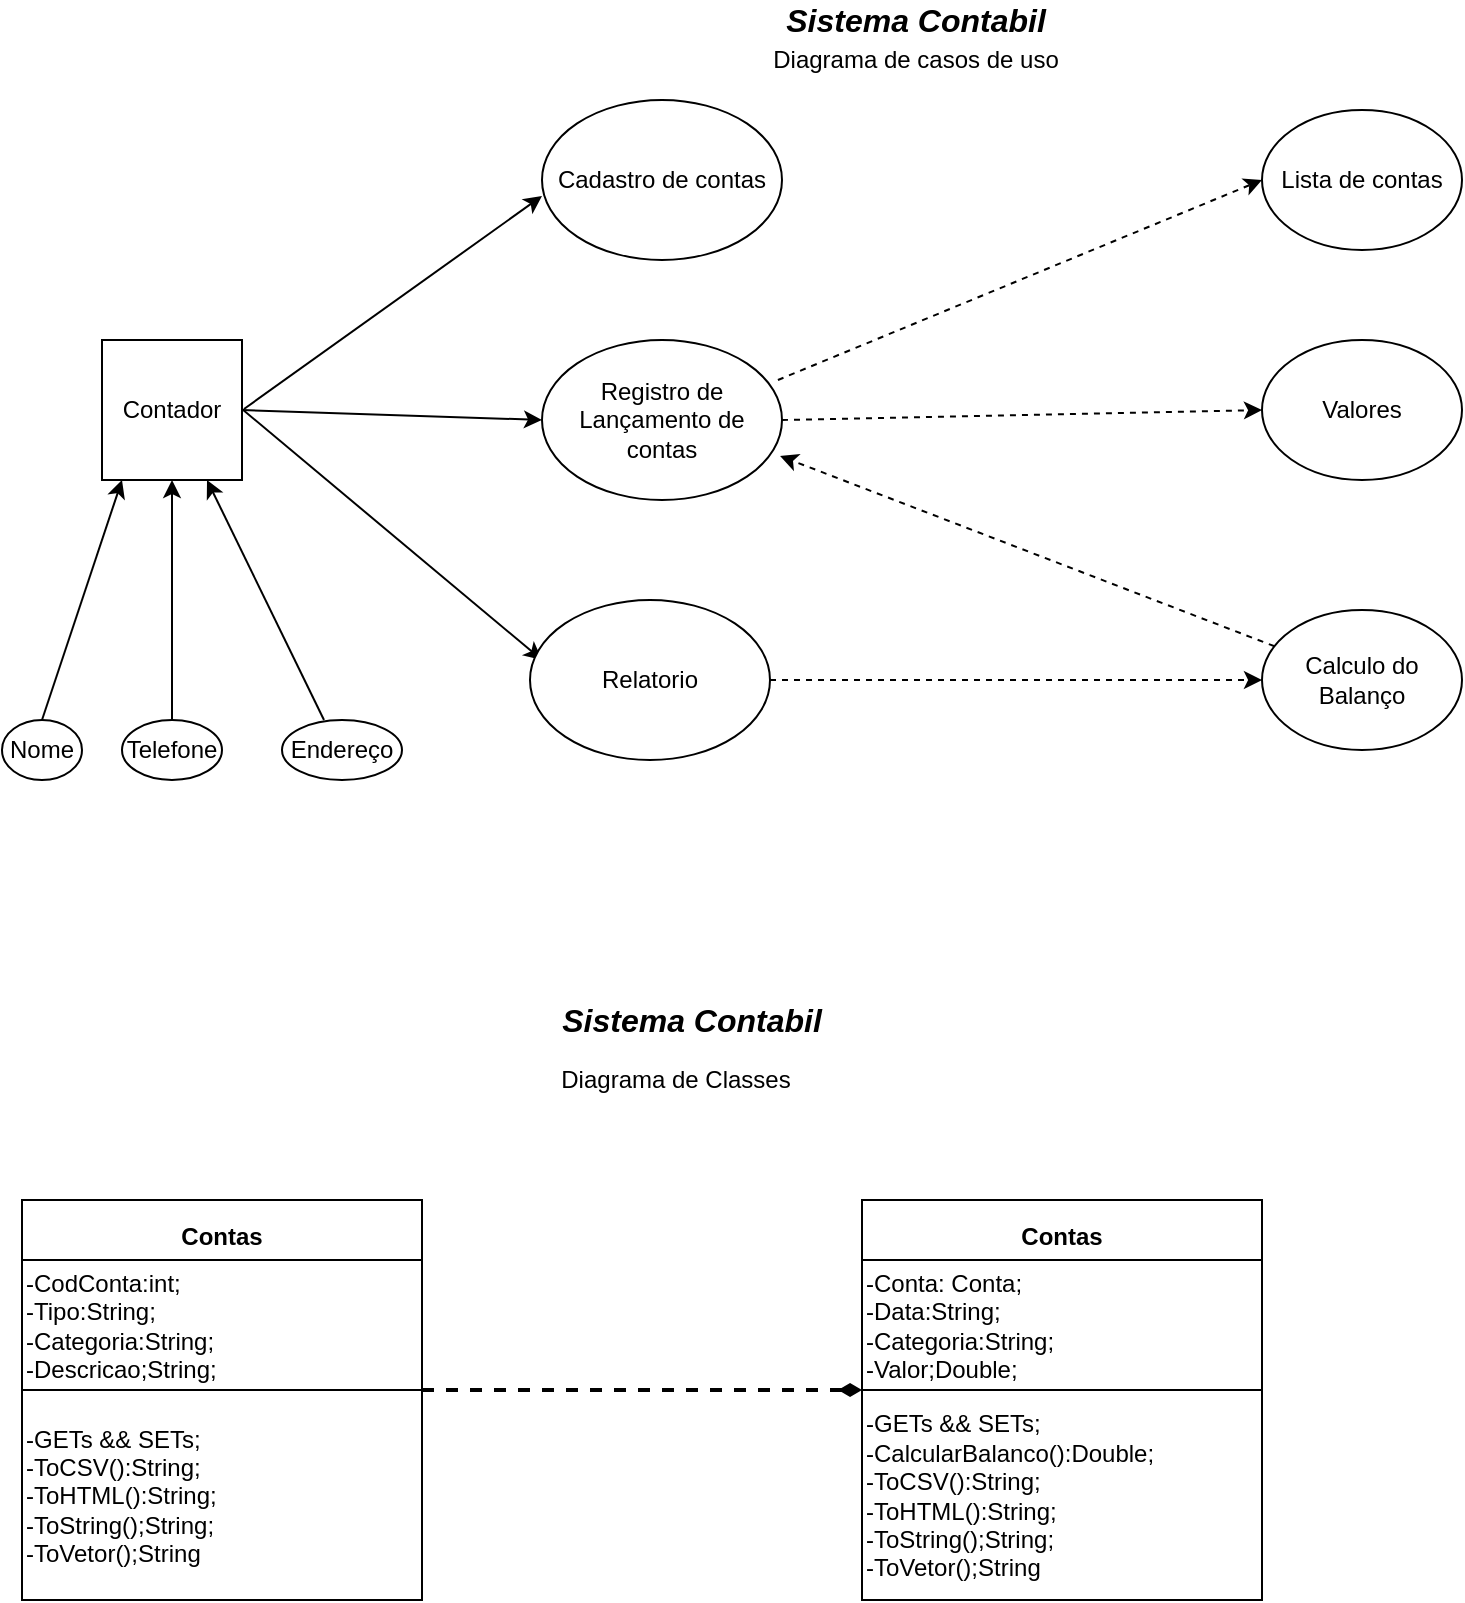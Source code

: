 <mxfile version="13.6.6" type="device"><diagram id="Zo3B1BsB5EFjL4G6R71N" name="Page-1"><mxGraphModel dx="1132" dy="433" grid="1" gridSize="10" guides="1" tooltips="1" connect="1" arrows="1" fold="1" page="1" pageScale="1" pageWidth="827" pageHeight="1169" math="0" shadow="0"><root><mxCell id="0"/><mxCell id="1" parent="0"/><mxCell id="85mOF8cBka4iexHty-9I-1" value="&lt;font style=&quot;font-size: 16px&quot;&gt;&lt;b&gt;&lt;i&gt;Sistema Contabil&lt;/i&gt;&lt;/b&gt;&lt;/font&gt;" style="text;html=1;strokeColor=none;fillColor=none;align=center;verticalAlign=middle;whiteSpace=wrap;rounded=0;" parent="1" vertex="1"><mxGeometry x="394" y="10" width="186" height="20" as="geometry"/></mxCell><mxCell id="85mOF8cBka4iexHty-9I-2" value="Contador" style="whiteSpace=wrap;html=1;aspect=fixed;" parent="1" vertex="1"><mxGeometry x="80" y="180" width="70" height="70" as="geometry"/></mxCell><mxCell id="85mOF8cBka4iexHty-9I-3" value="Nome" style="ellipse;whiteSpace=wrap;html=1;" parent="1" vertex="1"><mxGeometry x="30" y="370" width="40" height="30" as="geometry"/></mxCell><mxCell id="85mOF8cBka4iexHty-9I-4" value="Telefone" style="ellipse;whiteSpace=wrap;html=1;" parent="1" vertex="1"><mxGeometry x="90" y="370" width="50" height="30" as="geometry"/></mxCell><mxCell id="85mOF8cBka4iexHty-9I-5" value="Endereço" style="ellipse;whiteSpace=wrap;html=1;" parent="1" vertex="1"><mxGeometry x="170" y="370" width="60" height="30" as="geometry"/></mxCell><mxCell id="85mOF8cBka4iexHty-9I-7" value="" style="endArrow=classic;html=1;exitX=0.5;exitY=0;exitDx=0;exitDy=0;" parent="1" source="85mOF8cBka4iexHty-9I-3" edge="1"><mxGeometry width="50" height="50" relative="1" as="geometry"><mxPoint x="40" y="300" as="sourcePoint"/><mxPoint x="90" y="250" as="targetPoint"/></mxGeometry></mxCell><mxCell id="85mOF8cBka4iexHty-9I-9" value="" style="endArrow=classic;html=1;exitX=0.5;exitY=0;exitDx=0;exitDy=0;entryX=0.5;entryY=1;entryDx=0;entryDy=0;" parent="1" source="85mOF8cBka4iexHty-9I-4" target="85mOF8cBka4iexHty-9I-2" edge="1"><mxGeometry width="50" height="50" relative="1" as="geometry"><mxPoint x="100" y="280" as="sourcePoint"/><mxPoint x="130" y="250" as="targetPoint"/><Array as="points"/></mxGeometry></mxCell><mxCell id="85mOF8cBka4iexHty-9I-10" value="" style="endArrow=classic;html=1;entryX=0.75;entryY=1;entryDx=0;entryDy=0;exitX=0.35;exitY=0;exitDx=0;exitDy=0;exitPerimeter=0;" parent="1" source="85mOF8cBka4iexHty-9I-5" target="85mOF8cBka4iexHty-9I-2" edge="1"><mxGeometry width="50" height="50" relative="1" as="geometry"><mxPoint x="160" y="290" as="sourcePoint"/><mxPoint x="190" y="250" as="targetPoint"/><Array as="points"/></mxGeometry></mxCell><mxCell id="85mOF8cBka4iexHty-9I-12" value="" style="endArrow=classic;html=1;entryX=0;entryY=0.6;entryDx=0;entryDy=0;entryPerimeter=0;" parent="1" target="85mOF8cBka4iexHty-9I-13" edge="1"><mxGeometry width="50" height="50" relative="1" as="geometry"><mxPoint x="151" y="214.5" as="sourcePoint"/><mxPoint x="294" y="120" as="targetPoint"/></mxGeometry></mxCell><mxCell id="85mOF8cBka4iexHty-9I-13" value="Cadastro de contas" style="ellipse;whiteSpace=wrap;html=1;" parent="1" vertex="1"><mxGeometry x="300" y="60" width="120" height="80" as="geometry"/></mxCell><mxCell id="85mOF8cBka4iexHty-9I-14" value="" style="endArrow=classic;html=1;entryX=0;entryY=0.5;entryDx=0;entryDy=0;" parent="1" target="85mOF8cBka4iexHty-9I-15" edge="1"><mxGeometry width="50" height="50" relative="1" as="geometry"><mxPoint x="150" y="215" as="sourcePoint"/><mxPoint x="294" y="215" as="targetPoint"/></mxGeometry></mxCell><mxCell id="85mOF8cBka4iexHty-9I-15" value="Registro de Lançamento de contas" style="ellipse;whiteSpace=wrap;html=1;" parent="1" vertex="1"><mxGeometry x="300" y="180" width="120" height="80" as="geometry"/></mxCell><mxCell id="85mOF8cBka4iexHty-9I-16" value="" style="endArrow=classic;html=1;entryX=0.05;entryY=0.375;entryDx=0;entryDy=0;entryPerimeter=0;" parent="1" target="85mOF8cBka4iexHty-9I-17" edge="1"><mxGeometry width="50" height="50" relative="1" as="geometry"><mxPoint x="150" y="214.5" as="sourcePoint"/><mxPoint x="290" y="300" as="targetPoint"/></mxGeometry></mxCell><mxCell id="85mOF8cBka4iexHty-9I-17" value="Relatorio" style="ellipse;whiteSpace=wrap;html=1;" parent="1" vertex="1"><mxGeometry x="294" y="310" width="120" height="80" as="geometry"/></mxCell><mxCell id="85mOF8cBka4iexHty-9I-22" value="Lista de contas" style="ellipse;whiteSpace=wrap;html=1;" parent="1" vertex="1"><mxGeometry x="660" y="65" width="100" height="70" as="geometry"/></mxCell><mxCell id="85mOF8cBka4iexHty-9I-23" value="Valores" style="ellipse;whiteSpace=wrap;html=1;" parent="1" vertex="1"><mxGeometry x="660" y="180" width="100" height="70" as="geometry"/></mxCell><mxCell id="85mOF8cBka4iexHty-9I-24" value="Calculo do Balanço" style="ellipse;whiteSpace=wrap;html=1;" parent="1" vertex="1"><mxGeometry x="660" y="315" width="100" height="70" as="geometry"/></mxCell><mxCell id="85mOF8cBka4iexHty-9I-30" value="" style="endArrow=classic;html=1;exitX=0.983;exitY=0.25;exitDx=0;exitDy=0;exitPerimeter=0;entryX=0;entryY=0.5;entryDx=0;entryDy=0;dashed=1;" parent="1" source="85mOF8cBka4iexHty-9I-15" target="85mOF8cBka4iexHty-9I-22" edge="1"><mxGeometry width="50" height="50" relative="1" as="geometry"><mxPoint x="490" y="210" as="sourcePoint"/><mxPoint x="540" y="160" as="targetPoint"/></mxGeometry></mxCell><mxCell id="85mOF8cBka4iexHty-9I-31" value="" style="endArrow=classic;html=1;exitX=0.983;exitY=0.25;exitDx=0;exitDy=0;exitPerimeter=0;entryX=0;entryY=0.5;entryDx=0;entryDy=0;dashed=1;" parent="1" target="85mOF8cBka4iexHty-9I-23" edge="1"><mxGeometry width="50" height="50" relative="1" as="geometry"><mxPoint x="420.0" y="220" as="sourcePoint"/><mxPoint x="662.04" y="120" as="targetPoint"/></mxGeometry></mxCell><mxCell id="85mOF8cBka4iexHty-9I-32" value="" style="endArrow=classic;html=1;exitX=0.983;exitY=0.25;exitDx=0;exitDy=0;exitPerimeter=0;entryX=0;entryY=0.5;entryDx=0;entryDy=0;dashed=1;" parent="1" target="85mOF8cBka4iexHty-9I-24" edge="1"><mxGeometry width="50" height="50" relative="1" as="geometry"><mxPoint x="414.0" y="350" as="sourcePoint"/><mxPoint x="656.04" y="250" as="targetPoint"/></mxGeometry></mxCell><mxCell id="85mOF8cBka4iexHty-9I-33" value="" style="endArrow=classic;html=1;entryX=0.992;entryY=0.725;entryDx=0;entryDy=0;dashed=1;entryPerimeter=0;" parent="1" source="85mOF8cBka4iexHty-9I-24" target="85mOF8cBka4iexHty-9I-15" edge="1"><mxGeometry width="50" height="50" relative="1" as="geometry"><mxPoint x="447.96" y="315" as="sourcePoint"/><mxPoint x="690" y="215" as="targetPoint"/></mxGeometry></mxCell><mxCell id="djkzi8kf4QJM57W5Pxp9-1" value="Contas" style="swimlane;startSize=35;" vertex="1" parent="1"><mxGeometry x="40" y="610" width="200" height="200" as="geometry"/></mxCell><mxCell id="djkzi8kf4QJM57W5Pxp9-3" value="-CodConta:int;&lt;br&gt;-Tipo:String;&lt;br&gt;-Categoria:String;&lt;br&gt;-Descricao;String;" style="rounded=0;whiteSpace=wrap;html=1;align=left;" vertex="1" parent="djkzi8kf4QJM57W5Pxp9-1"><mxGeometry y="30" width="200" height="65" as="geometry"/></mxCell><mxCell id="djkzi8kf4QJM57W5Pxp9-4" value="-GETs &amp;amp;&amp;amp; SETs;&lt;br&gt;-ToCSV():String;&lt;br&gt;-ToHTML():String;&lt;br&gt;-ToString();String;&lt;br&gt;-ToVetor();String" style="rounded=0;whiteSpace=wrap;html=1;align=left;" vertex="1" parent="djkzi8kf4QJM57W5Pxp9-1"><mxGeometry y="95" width="200" height="105" as="geometry"/></mxCell><mxCell id="djkzi8kf4QJM57W5Pxp9-5" value="Contas" style="swimlane;startSize=35;" vertex="1" parent="1"><mxGeometry x="460" y="610" width="200" height="200" as="geometry"/></mxCell><mxCell id="djkzi8kf4QJM57W5Pxp9-6" value="-Conta: Conta;&lt;br&gt;-Data:String;&lt;br&gt;-Categoria:String;&lt;br&gt;-Valor;Double;" style="rounded=0;whiteSpace=wrap;html=1;align=left;" vertex="1" parent="djkzi8kf4QJM57W5Pxp9-5"><mxGeometry y="30" width="200" height="65" as="geometry"/></mxCell><mxCell id="djkzi8kf4QJM57W5Pxp9-7" value="-GETs &amp;amp;&amp;amp; SETs;&lt;br&gt;-CalcularBalanco():Double;&lt;br&gt;-ToCSV():String;&lt;br&gt;-ToHTML():String;&lt;br&gt;-ToString();String;&lt;br&gt;-ToVetor();String" style="rounded=0;whiteSpace=wrap;html=1;align=left;" vertex="1" parent="djkzi8kf4QJM57W5Pxp9-5"><mxGeometry y="95" width="200" height="105" as="geometry"/></mxCell><mxCell id="djkzi8kf4QJM57W5Pxp9-8" value="" style="endArrow=diamondThin;html=1;exitX=1;exitY=0;exitDx=0;exitDy=0;entryX=0;entryY=0;entryDx=0;entryDy=0;dashed=1;endFill=1;strokeWidth=2;" edge="1" parent="1" source="djkzi8kf4QJM57W5Pxp9-4" target="djkzi8kf4QJM57W5Pxp9-7"><mxGeometry width="50" height="50" relative="1" as="geometry"><mxPoint x="260" y="720" as="sourcePoint"/><mxPoint x="310" y="670" as="targetPoint"/></mxGeometry></mxCell><mxCell id="djkzi8kf4QJM57W5Pxp9-9" value="&lt;b style=&quot;font-size: 16px&quot;&gt;&lt;i&gt;Sistema Contabil&lt;/i&gt;&lt;/b&gt;" style="text;html=1;strokeColor=none;fillColor=none;align=center;verticalAlign=middle;whiteSpace=wrap;rounded=0;" vertex="1" parent="1"><mxGeometry x="280" y="510" width="190" height="20" as="geometry"/></mxCell><mxCell id="djkzi8kf4QJM57W5Pxp9-10" value="Diagrama de Classes" style="text;html=1;strokeColor=none;fillColor=none;align=center;verticalAlign=middle;whiteSpace=wrap;rounded=0;" vertex="1" parent="1"><mxGeometry x="294" y="540" width="146" height="20" as="geometry"/></mxCell><mxCell id="djkzi8kf4QJM57W5Pxp9-11" value="Diagrama de casos de uso" style="text;html=1;strokeColor=none;fillColor=none;align=center;verticalAlign=middle;whiteSpace=wrap;rounded=0;" vertex="1" parent="1"><mxGeometry x="414" y="30" width="146" height="20" as="geometry"/></mxCell></root></mxGraphModel></diagram></mxfile>